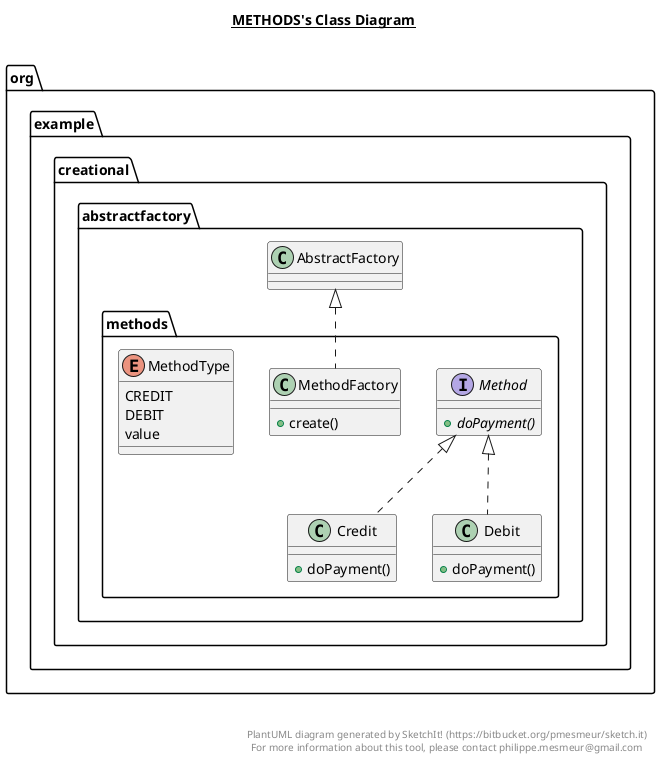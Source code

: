 @startuml

title __METHODS's Class Diagram__\n

  namespace org.example {
    namespace creational.abstractfactory {
      namespace methods {
        class org.example.creational.abstractfactory.methods.Credit {
            + doPayment()
        }
      }
    }
  }
  

  namespace org.example {
    namespace creational.abstractfactory {
      namespace methods {
        class org.example.creational.abstractfactory.methods.Debit {
            + doPayment()
        }
      }
    }
  }
  

  namespace org.example {
    namespace creational.abstractfactory {
      namespace methods {
        interface org.example.creational.abstractfactory.methods.Method {
            {abstract} + doPayment()
        }
      }
    }
  }
  

  namespace org.example {
    namespace creational.abstractfactory {
      namespace methods {
        class org.example.creational.abstractfactory.methods.MethodFactory {
            + create()
        }
      }
    }
  }
  

  namespace org.example {
    namespace creational.abstractfactory {
      namespace methods {
        enum MethodType {
          CREDIT
          DEBIT
          value
        }
      }
    }
  }
  

  org.example.creational.abstractfactory.methods.Credit .up.|> org.example.creational.abstractfactory.methods.Method
  org.example.creational.abstractfactory.methods.Debit .up.|> org.example.creational.abstractfactory.methods.Method
  org.example.creational.abstractfactory.methods.MethodFactory .up.|> org.example.creational.abstractfactory.AbstractFactory


right footer


PlantUML diagram generated by SketchIt! (https://bitbucket.org/pmesmeur/sketch.it)
For more information about this tool, please contact philippe.mesmeur@gmail.com
endfooter

@enduml
